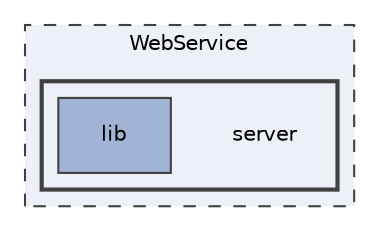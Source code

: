 digraph "WebService/server"
{
 // LATEX_PDF_SIZE
  edge [fontname="Helvetica",fontsize="10",labelfontname="Helvetica",labelfontsize="10"];
  node [fontname="Helvetica",fontsize="10",shape=record];
  compound=true
  subgraph clusterdir_b1c8894e47e5d7bf41ba336ff03fd9c2 {
    graph [ bgcolor="#edf0f7", pencolor="grey25", style="filled,dashed,", label="WebService", fontname="Helvetica", fontsize="10", URL="dir_b1c8894e47e5d7bf41ba336ff03fd9c2.html"]
  subgraph clusterdir_c7f9ac1f2e2ac60f955da1f6d12d150d {
    graph [ bgcolor="#edf0f7", pencolor="grey25", style="filled,bold,", label="", fontname="Helvetica", fontsize="10", URL="dir_c7f9ac1f2e2ac60f955da1f6d12d150d.html"]
    dir_c7f9ac1f2e2ac60f955da1f6d12d150d [shape=plaintext, label="server"];
  dir_8bc26c54c552d48ec55b7f640f1f1644 [shape=box, label="lib", style="filled,", fillcolor="#a2b4d6", color="grey25", URL="dir_8bc26c54c552d48ec55b7f640f1f1644.html"];
  }
  }
}
